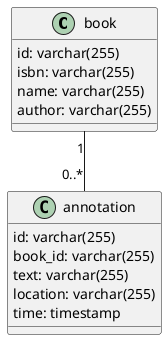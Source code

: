 @startuml
class book {
{field} id: varchar(255)
{field} isbn: varchar(255)
{field} name: varchar(255)
{field} author: varchar(255)
}
class annotation {
{field} id: varchar(255)
{field} book_id: varchar(255)
{field} text: varchar(255)
{field} location: varchar(255)
{field} time: timestamp
}
book "1" -- "0..*" annotation
@enduml

